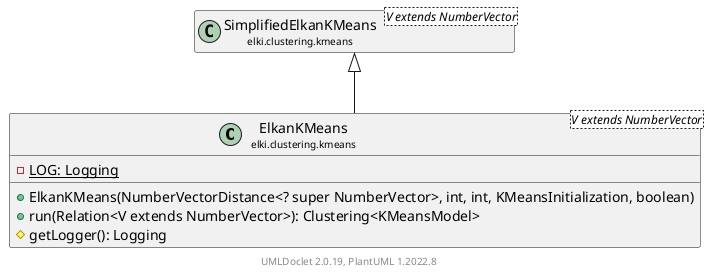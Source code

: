 @startuml
    remove .*\.(Instance|Par|Parameterizer|Factory)$
    set namespaceSeparator none
    hide empty fields
    hide empty methods

    class "<size:14>ElkanKMeans\n<size:10>elki.clustering.kmeans" as elki.clustering.kmeans.ElkanKMeans<V extends NumberVector> [[ElkanKMeans.html]] {
        {static} -LOG: Logging
        +ElkanKMeans(NumberVectorDistance<? super NumberVector>, int, int, KMeansInitialization, boolean)
        +run(Relation<V extends NumberVector>): Clustering<KMeansModel>
        #getLogger(): Logging
    }

    class "<size:14>SimplifiedElkanKMeans\n<size:10>elki.clustering.kmeans" as elki.clustering.kmeans.SimplifiedElkanKMeans<V extends NumberVector> [[SimplifiedElkanKMeans.html]]
    class "<size:14>ElkanKMeans.Instance\n<size:10>elki.clustering.kmeans" as elki.clustering.kmeans.ElkanKMeans.Instance [[ElkanKMeans.Instance.html]]
    class "<size:14>ElkanKMeans.Par\n<size:10>elki.clustering.kmeans" as elki.clustering.kmeans.ElkanKMeans.Par<V extends NumberVector> [[ElkanKMeans.Par.html]]

    elki.clustering.kmeans.SimplifiedElkanKMeans <|-- elki.clustering.kmeans.ElkanKMeans
    elki.clustering.kmeans.ElkanKMeans +-- elki.clustering.kmeans.ElkanKMeans.Instance
    elki.clustering.kmeans.ElkanKMeans +-- elki.clustering.kmeans.ElkanKMeans.Par

    center footer UMLDoclet 2.0.19, PlantUML 1.2022.8
@enduml
